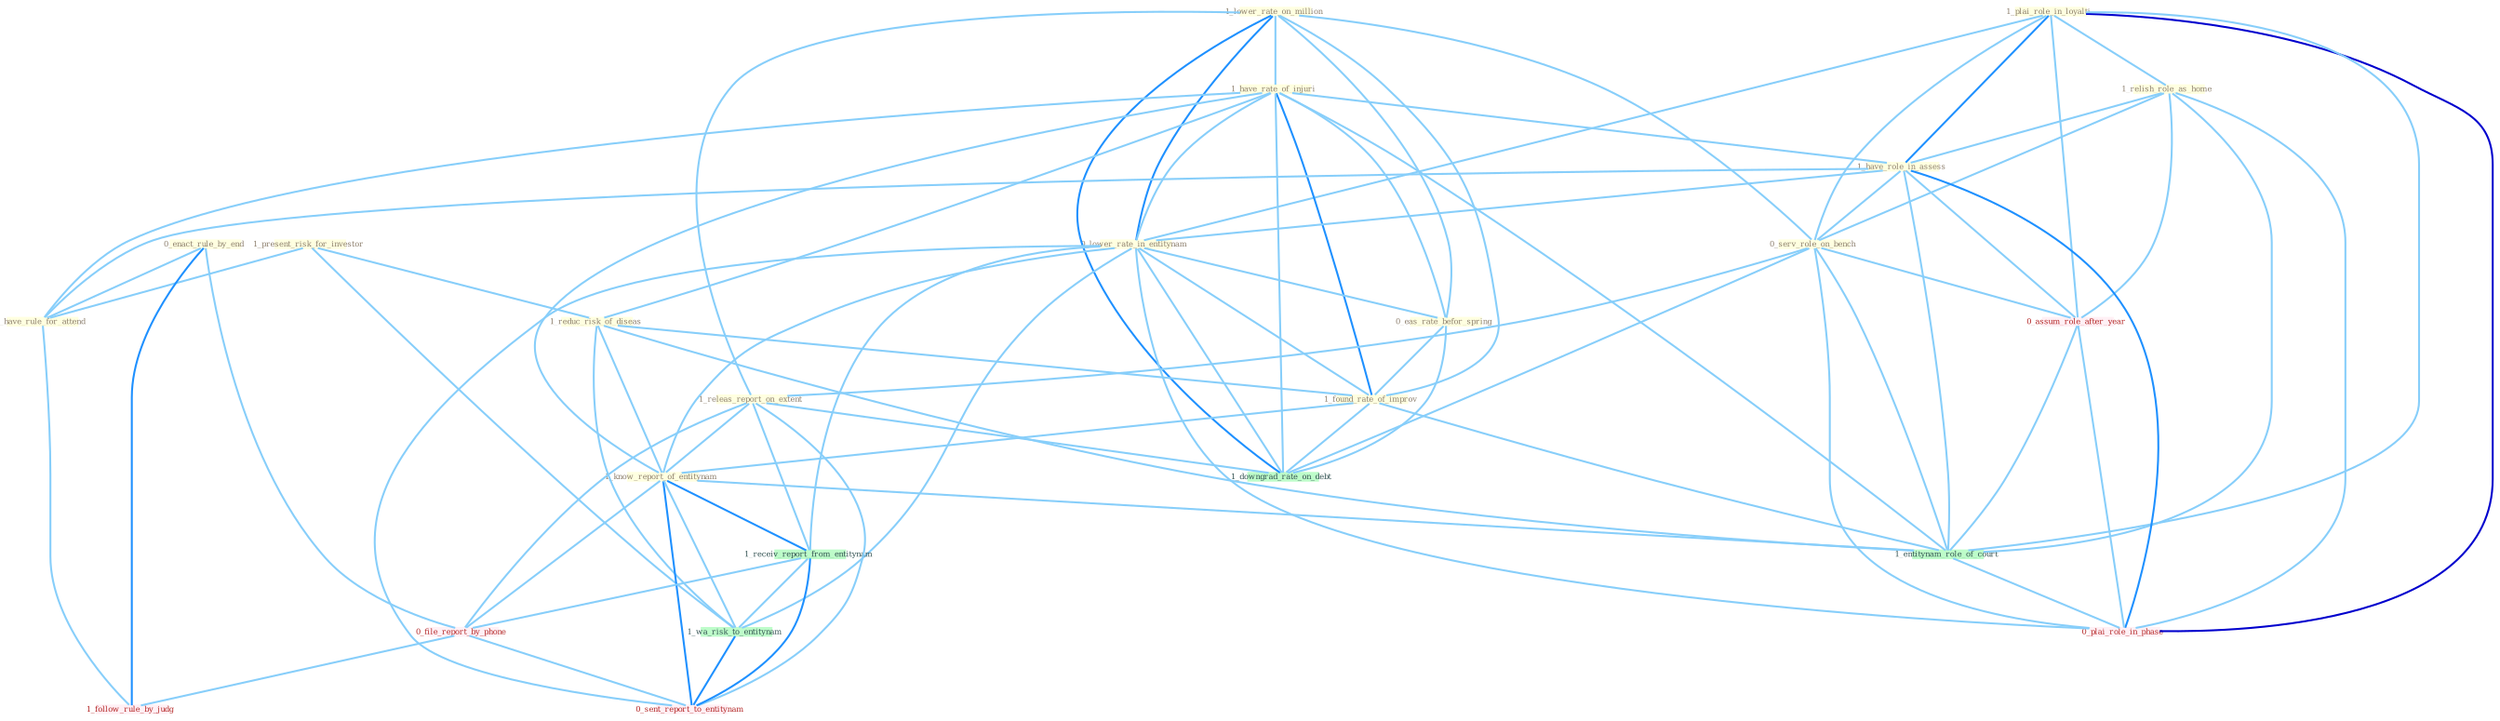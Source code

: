 Graph G{ 
    node
    [shape=polygon,style=filled,width=.5,height=.06,color="#BDFCC9",fixedsize=true,fontsize=4,
    fontcolor="#2f4f4f"];
    {node
    [color="#ffffe0", fontcolor="#8b7d6b"] "1_present_risk_for_investor " "0_enact_rule_by_end " "1_plai_role_in_loyalti " "1_lower_rate_on_million " "1_have_rate_of_injuri " "1_relish_role_as_home " "1_have_role_in_assess " "0_have_rule_for_attend " "0_lower_rate_in_entitynam " "1_reduc_risk_of_diseas " "0_eas_rate_befor_spring " "0_serv_role_on_bench " "1_releas_report_on_extent " "1_found_rate_of_improv " "1_know_report_of_entitynam "}
{node [color="#fff0f5", fontcolor="#b22222"] "0_assum_role_after_year " "0_file_report_by_phone " "1_follow_rule_by_judg " "0_sent_report_to_entitynam " "0_plai_role_in_phase "}
edge [color="#B0E2FF"];

	"1_present_risk_for_investor " -- "0_have_rule_for_attend " [w="1", color="#87cefa" ];
	"1_present_risk_for_investor " -- "1_reduc_risk_of_diseas " [w="1", color="#87cefa" ];
	"1_present_risk_for_investor " -- "1_wa_risk_to_entitynam " [w="1", color="#87cefa" ];
	"0_enact_rule_by_end " -- "0_have_rule_for_attend " [w="1", color="#87cefa" ];
	"0_enact_rule_by_end " -- "0_file_report_by_phone " [w="1", color="#87cefa" ];
	"0_enact_rule_by_end " -- "1_follow_rule_by_judg " [w="2", color="#1e90ff" , len=0.8];
	"1_plai_role_in_loyalti " -- "1_relish_role_as_home " [w="1", color="#87cefa" ];
	"1_plai_role_in_loyalti " -- "1_have_role_in_assess " [w="2", color="#1e90ff" , len=0.8];
	"1_plai_role_in_loyalti " -- "0_lower_rate_in_entitynam " [w="1", color="#87cefa" ];
	"1_plai_role_in_loyalti " -- "0_serv_role_on_bench " [w="1", color="#87cefa" ];
	"1_plai_role_in_loyalti " -- "0_assum_role_after_year " [w="1", color="#87cefa" ];
	"1_plai_role_in_loyalti " -- "1_entitynam_role_of_court " [w="1", color="#87cefa" ];
	"1_plai_role_in_loyalti " -- "0_plai_role_in_phase " [w="3", color="#0000cd" , len=0.6];
	"1_lower_rate_on_million " -- "1_have_rate_of_injuri " [w="1", color="#87cefa" ];
	"1_lower_rate_on_million " -- "0_lower_rate_in_entitynam " [w="2", color="#1e90ff" , len=0.8];
	"1_lower_rate_on_million " -- "0_eas_rate_befor_spring " [w="1", color="#87cefa" ];
	"1_lower_rate_on_million " -- "0_serv_role_on_bench " [w="1", color="#87cefa" ];
	"1_lower_rate_on_million " -- "1_releas_report_on_extent " [w="1", color="#87cefa" ];
	"1_lower_rate_on_million " -- "1_found_rate_of_improv " [w="1", color="#87cefa" ];
	"1_lower_rate_on_million " -- "1_downgrad_rate_on_debt " [w="2", color="#1e90ff" , len=0.8];
	"1_have_rate_of_injuri " -- "1_have_role_in_assess " [w="1", color="#87cefa" ];
	"1_have_rate_of_injuri " -- "0_have_rule_for_attend " [w="1", color="#87cefa" ];
	"1_have_rate_of_injuri " -- "0_lower_rate_in_entitynam " [w="1", color="#87cefa" ];
	"1_have_rate_of_injuri " -- "1_reduc_risk_of_diseas " [w="1", color="#87cefa" ];
	"1_have_rate_of_injuri " -- "0_eas_rate_befor_spring " [w="1", color="#87cefa" ];
	"1_have_rate_of_injuri " -- "1_found_rate_of_improv " [w="2", color="#1e90ff" , len=0.8];
	"1_have_rate_of_injuri " -- "1_know_report_of_entitynam " [w="1", color="#87cefa" ];
	"1_have_rate_of_injuri " -- "1_entitynam_role_of_court " [w="1", color="#87cefa" ];
	"1_have_rate_of_injuri " -- "1_downgrad_rate_on_debt " [w="1", color="#87cefa" ];
	"1_relish_role_as_home " -- "1_have_role_in_assess " [w="1", color="#87cefa" ];
	"1_relish_role_as_home " -- "0_serv_role_on_bench " [w="1", color="#87cefa" ];
	"1_relish_role_as_home " -- "0_assum_role_after_year " [w="1", color="#87cefa" ];
	"1_relish_role_as_home " -- "1_entitynam_role_of_court " [w="1", color="#87cefa" ];
	"1_relish_role_as_home " -- "0_plai_role_in_phase " [w="1", color="#87cefa" ];
	"1_have_role_in_assess " -- "0_have_rule_for_attend " [w="1", color="#87cefa" ];
	"1_have_role_in_assess " -- "0_lower_rate_in_entitynam " [w="1", color="#87cefa" ];
	"1_have_role_in_assess " -- "0_serv_role_on_bench " [w="1", color="#87cefa" ];
	"1_have_role_in_assess " -- "0_assum_role_after_year " [w="1", color="#87cefa" ];
	"1_have_role_in_assess " -- "1_entitynam_role_of_court " [w="1", color="#87cefa" ];
	"1_have_role_in_assess " -- "0_plai_role_in_phase " [w="2", color="#1e90ff" , len=0.8];
	"0_have_rule_for_attend " -- "1_follow_rule_by_judg " [w="1", color="#87cefa" ];
	"0_lower_rate_in_entitynam " -- "0_eas_rate_befor_spring " [w="1", color="#87cefa" ];
	"0_lower_rate_in_entitynam " -- "1_found_rate_of_improv " [w="1", color="#87cefa" ];
	"0_lower_rate_in_entitynam " -- "1_know_report_of_entitynam " [w="1", color="#87cefa" ];
	"0_lower_rate_in_entitynam " -- "1_receiv_report_from_entitynam " [w="1", color="#87cefa" ];
	"0_lower_rate_in_entitynam " -- "1_downgrad_rate_on_debt " [w="1", color="#87cefa" ];
	"0_lower_rate_in_entitynam " -- "1_wa_risk_to_entitynam " [w="1", color="#87cefa" ];
	"0_lower_rate_in_entitynam " -- "0_sent_report_to_entitynam " [w="1", color="#87cefa" ];
	"0_lower_rate_in_entitynam " -- "0_plai_role_in_phase " [w="1", color="#87cefa" ];
	"1_reduc_risk_of_diseas " -- "1_found_rate_of_improv " [w="1", color="#87cefa" ];
	"1_reduc_risk_of_diseas " -- "1_know_report_of_entitynam " [w="1", color="#87cefa" ];
	"1_reduc_risk_of_diseas " -- "1_entitynam_role_of_court " [w="1", color="#87cefa" ];
	"1_reduc_risk_of_diseas " -- "1_wa_risk_to_entitynam " [w="1", color="#87cefa" ];
	"0_eas_rate_befor_spring " -- "1_found_rate_of_improv " [w="1", color="#87cefa" ];
	"0_eas_rate_befor_spring " -- "1_downgrad_rate_on_debt " [w="1", color="#87cefa" ];
	"0_serv_role_on_bench " -- "1_releas_report_on_extent " [w="1", color="#87cefa" ];
	"0_serv_role_on_bench " -- "0_assum_role_after_year " [w="1", color="#87cefa" ];
	"0_serv_role_on_bench " -- "1_entitynam_role_of_court " [w="1", color="#87cefa" ];
	"0_serv_role_on_bench " -- "1_downgrad_rate_on_debt " [w="1", color="#87cefa" ];
	"0_serv_role_on_bench " -- "0_plai_role_in_phase " [w="1", color="#87cefa" ];
	"1_releas_report_on_extent " -- "1_know_report_of_entitynam " [w="1", color="#87cefa" ];
	"1_releas_report_on_extent " -- "1_receiv_report_from_entitynam " [w="1", color="#87cefa" ];
	"1_releas_report_on_extent " -- "0_file_report_by_phone " [w="1", color="#87cefa" ];
	"1_releas_report_on_extent " -- "1_downgrad_rate_on_debt " [w="1", color="#87cefa" ];
	"1_releas_report_on_extent " -- "0_sent_report_to_entitynam " [w="1", color="#87cefa" ];
	"1_found_rate_of_improv " -- "1_know_report_of_entitynam " [w="1", color="#87cefa" ];
	"1_found_rate_of_improv " -- "1_entitynam_role_of_court " [w="1", color="#87cefa" ];
	"1_found_rate_of_improv " -- "1_downgrad_rate_on_debt " [w="1", color="#87cefa" ];
	"1_know_report_of_entitynam " -- "1_receiv_report_from_entitynam " [w="2", color="#1e90ff" , len=0.8];
	"1_know_report_of_entitynam " -- "1_entitynam_role_of_court " [w="1", color="#87cefa" ];
	"1_know_report_of_entitynam " -- "0_file_report_by_phone " [w="1", color="#87cefa" ];
	"1_know_report_of_entitynam " -- "1_wa_risk_to_entitynam " [w="1", color="#87cefa" ];
	"1_know_report_of_entitynam " -- "0_sent_report_to_entitynam " [w="2", color="#1e90ff" , len=0.8];
	"1_receiv_report_from_entitynam " -- "0_file_report_by_phone " [w="1", color="#87cefa" ];
	"1_receiv_report_from_entitynam " -- "1_wa_risk_to_entitynam " [w="1", color="#87cefa" ];
	"1_receiv_report_from_entitynam " -- "0_sent_report_to_entitynam " [w="2", color="#1e90ff" , len=0.8];
	"0_assum_role_after_year " -- "1_entitynam_role_of_court " [w="1", color="#87cefa" ];
	"0_assum_role_after_year " -- "0_plai_role_in_phase " [w="1", color="#87cefa" ];
	"1_entitynam_role_of_court " -- "0_plai_role_in_phase " [w="1", color="#87cefa" ];
	"0_file_report_by_phone " -- "1_follow_rule_by_judg " [w="1", color="#87cefa" ];
	"0_file_report_by_phone " -- "0_sent_report_to_entitynam " [w="1", color="#87cefa" ];
	"1_wa_risk_to_entitynam " -- "0_sent_report_to_entitynam " [w="2", color="#1e90ff" , len=0.8];
}